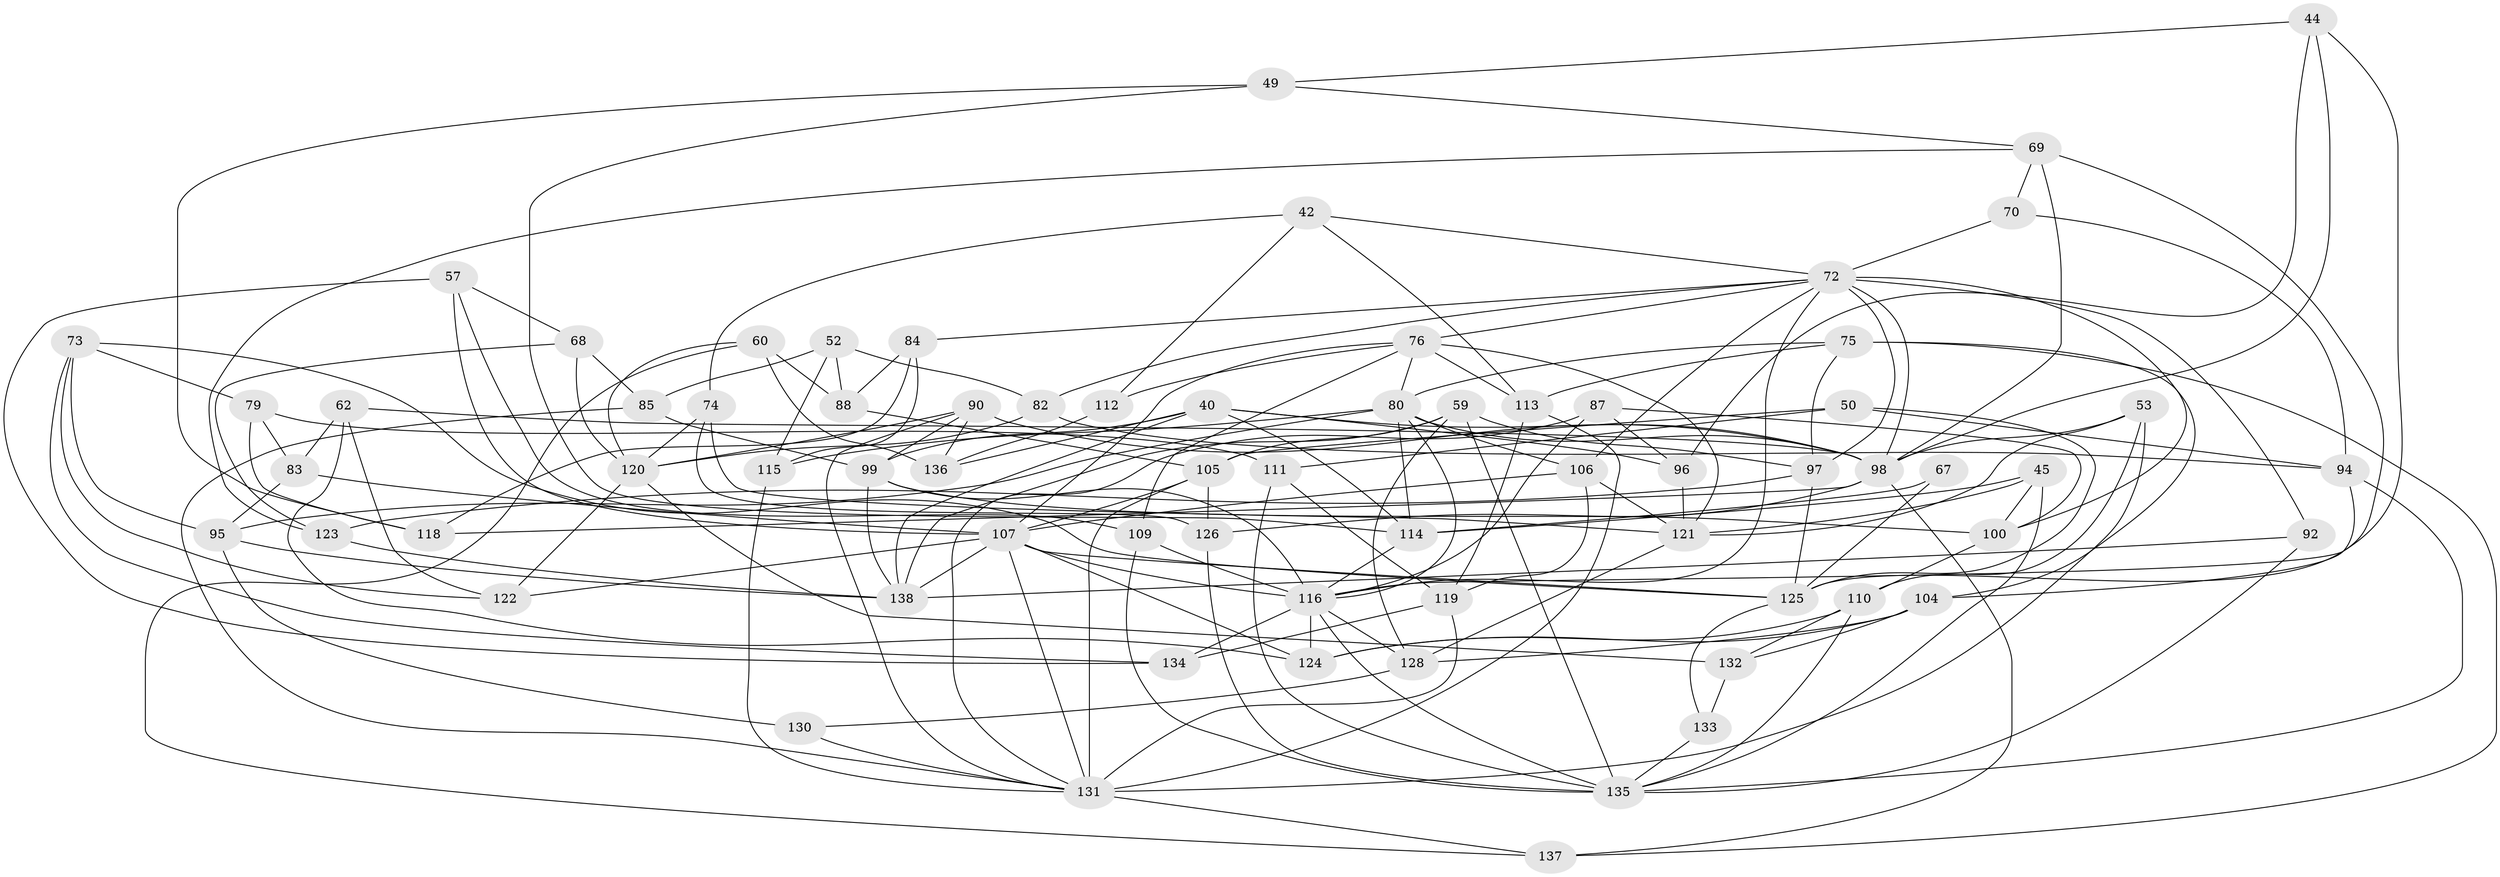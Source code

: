 // original degree distribution, {4: 1.0}
// Generated by graph-tools (version 1.1) at 2025/58/03/09/25 04:58:27]
// undirected, 69 vertices, 177 edges
graph export_dot {
graph [start="1"]
  node [color=gray90,style=filled];
  40 [super="+18+20"];
  42;
  44;
  45;
  49;
  50;
  52;
  53;
  57;
  59 [super="+46"];
  60;
  62;
  67;
  68;
  69 [super="+64"];
  70;
  72 [super="+8+61+56+25"];
  73 [super="+24"];
  74;
  75 [super="+12"];
  76 [super="+66"];
  79;
  80 [super="+30+37"];
  82;
  83;
  84;
  85;
  87;
  88;
  90 [super="+11"];
  92 [super="+65"];
  94 [super="+4"];
  95 [super="+58"];
  96;
  97 [super="+36"];
  98 [super="+31+43+51+91"];
  99 [super="+10+14"];
  100 [super="+23"];
  104 [super="+86"];
  105 [super="+15+22"];
  106 [super="+47"];
  107 [super="+33"];
  109;
  110 [super="+78"];
  111;
  112;
  113 [super="+108"];
  114 [super="+32+102"];
  115;
  116 [super="+101+103"];
  118;
  119 [super="+77"];
  120 [super="+19+117"];
  121 [super="+48"];
  122;
  123;
  124 [super="+93"];
  125 [super="+81"];
  126;
  128 [super="+13"];
  130;
  131 [super="+35+129"];
  132 [super="+63"];
  133;
  134;
  135 [super="+17+89"];
  136;
  137;
  138 [super="+127"];
  40 -- 96;
  40 -- 136;
  40 -- 138;
  40 -- 99 [weight=2];
  40 -- 98 [weight=2];
  40 -- 114;
  42 -- 74;
  42 -- 112;
  42 -- 113;
  42 -- 72;
  44 -- 96;
  44 -- 49;
  44 -- 98;
  44 -- 116;
  45 -- 114;
  45 -- 135;
  45 -- 121;
  45 -- 100;
  49 -- 69;
  49 -- 118;
  49 -- 114;
  50 -- 105;
  50 -- 111;
  50 -- 125;
  50 -- 94;
  52 -- 88;
  52 -- 115;
  52 -- 85;
  52 -- 82;
  53 -- 110;
  53 -- 131;
  53 -- 121;
  53 -- 98;
  57 -- 134;
  57 -- 109;
  57 -- 68;
  57 -- 107;
  59 -- 97;
  59 -- 105;
  59 -- 135 [weight=2];
  59 -- 128;
  59 -- 138;
  60 -- 136;
  60 -- 88;
  60 -- 137;
  60 -- 120;
  62 -- 83;
  62 -- 122;
  62 -- 98;
  62 -- 124;
  67 -- 114 [weight=2];
  67 -- 125 [weight=2];
  68 -- 85;
  68 -- 123;
  68 -- 120;
  69 -- 125;
  69 -- 98 [weight=2];
  69 -- 123;
  69 -- 70;
  70 -- 94 [weight=2];
  70 -- 72;
  72 -- 98 [weight=2];
  72 -- 82;
  72 -- 84;
  72 -- 106;
  72 -- 116 [weight=2];
  72 -- 76 [weight=2];
  72 -- 97 [weight=2];
  72 -- 100;
  72 -- 92 [weight=2];
  73 -- 95 [weight=2];
  73 -- 134;
  73 -- 125;
  73 -- 122;
  73 -- 79;
  74 -- 126;
  74 -- 121;
  74 -- 120;
  75 -- 104 [weight=2];
  75 -- 137;
  75 -- 97;
  75 -- 113;
  75 -- 80;
  76 -- 112 [weight=2];
  76 -- 109;
  76 -- 80;
  76 -- 113 [weight=2];
  76 -- 121;
  76 -- 107;
  79 -- 111;
  79 -- 83;
  79 -- 118;
  80 -- 95;
  80 -- 106;
  80 -- 115;
  80 -- 114;
  80 -- 98;
  80 -- 116;
  82 -- 120;
  82 -- 94;
  83 -- 95;
  83 -- 107;
  84 -- 115;
  84 -- 118;
  84 -- 88;
  85 -- 99;
  85 -- 131;
  87 -- 100;
  87 -- 116;
  87 -- 131;
  87 -- 96;
  88 -- 105;
  90 -- 136;
  90 -- 99 [weight=2];
  90 -- 120;
  90 -- 98;
  90 -- 131;
  92 -- 135 [weight=2];
  92 -- 138 [weight=2];
  94 -- 135;
  94 -- 104;
  95 -- 130;
  95 -- 138;
  96 -- 121;
  97 -- 123;
  97 -- 125;
  98 -- 137;
  98 -- 118;
  98 -- 126;
  99 -- 116;
  99 -- 100;
  99 -- 138;
  100 -- 110 [weight=2];
  104 -- 132;
  104 -- 124;
  104 -- 128;
  105 -- 131 [weight=3];
  105 -- 126;
  105 -- 107;
  106 -- 121 [weight=2];
  106 -- 107;
  106 -- 119;
  107 -- 125;
  107 -- 122;
  107 -- 131;
  107 -- 138;
  107 -- 116 [weight=2];
  107 -- 124;
  109 -- 135;
  109 -- 116;
  110 -- 132;
  110 -- 124;
  110 -- 135;
  111 -- 135;
  111 -- 119;
  112 -- 136;
  113 -- 119;
  113 -- 131;
  114 -- 116 [weight=2];
  115 -- 131;
  116 -- 128;
  116 -- 134;
  116 -- 135;
  116 -- 124 [weight=2];
  119 -- 134;
  119 -- 131 [weight=2];
  120 -- 122;
  120 -- 132 [weight=2];
  121 -- 128;
  123 -- 138;
  125 -- 133;
  126 -- 135;
  128 -- 130 [weight=2];
  130 -- 131;
  131 -- 137;
  132 -- 133 [weight=2];
  133 -- 135;
}
